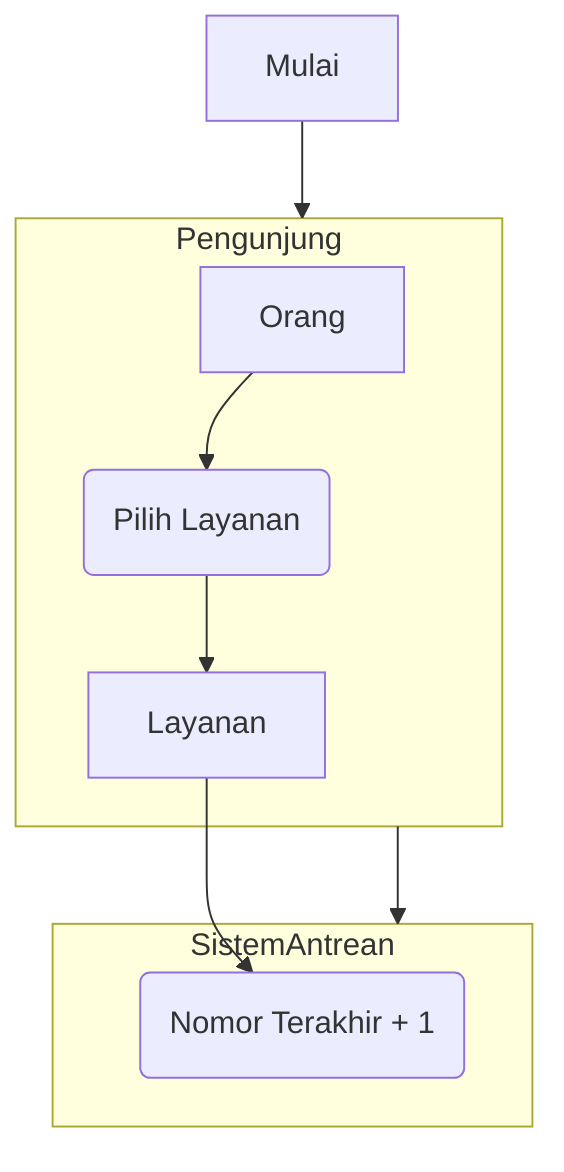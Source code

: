 flowchart TB
  Mulai-->Pengunjung
  Pengunjung-->SistemAntrean
  subgraph Pengunjung
    Orang-->p1("`Pilih Layanan`")-->Layanan
  end  
  subgraph SistemAntrean
    Layanan-->s1("`Nomor Terakhir + 1`")
  end